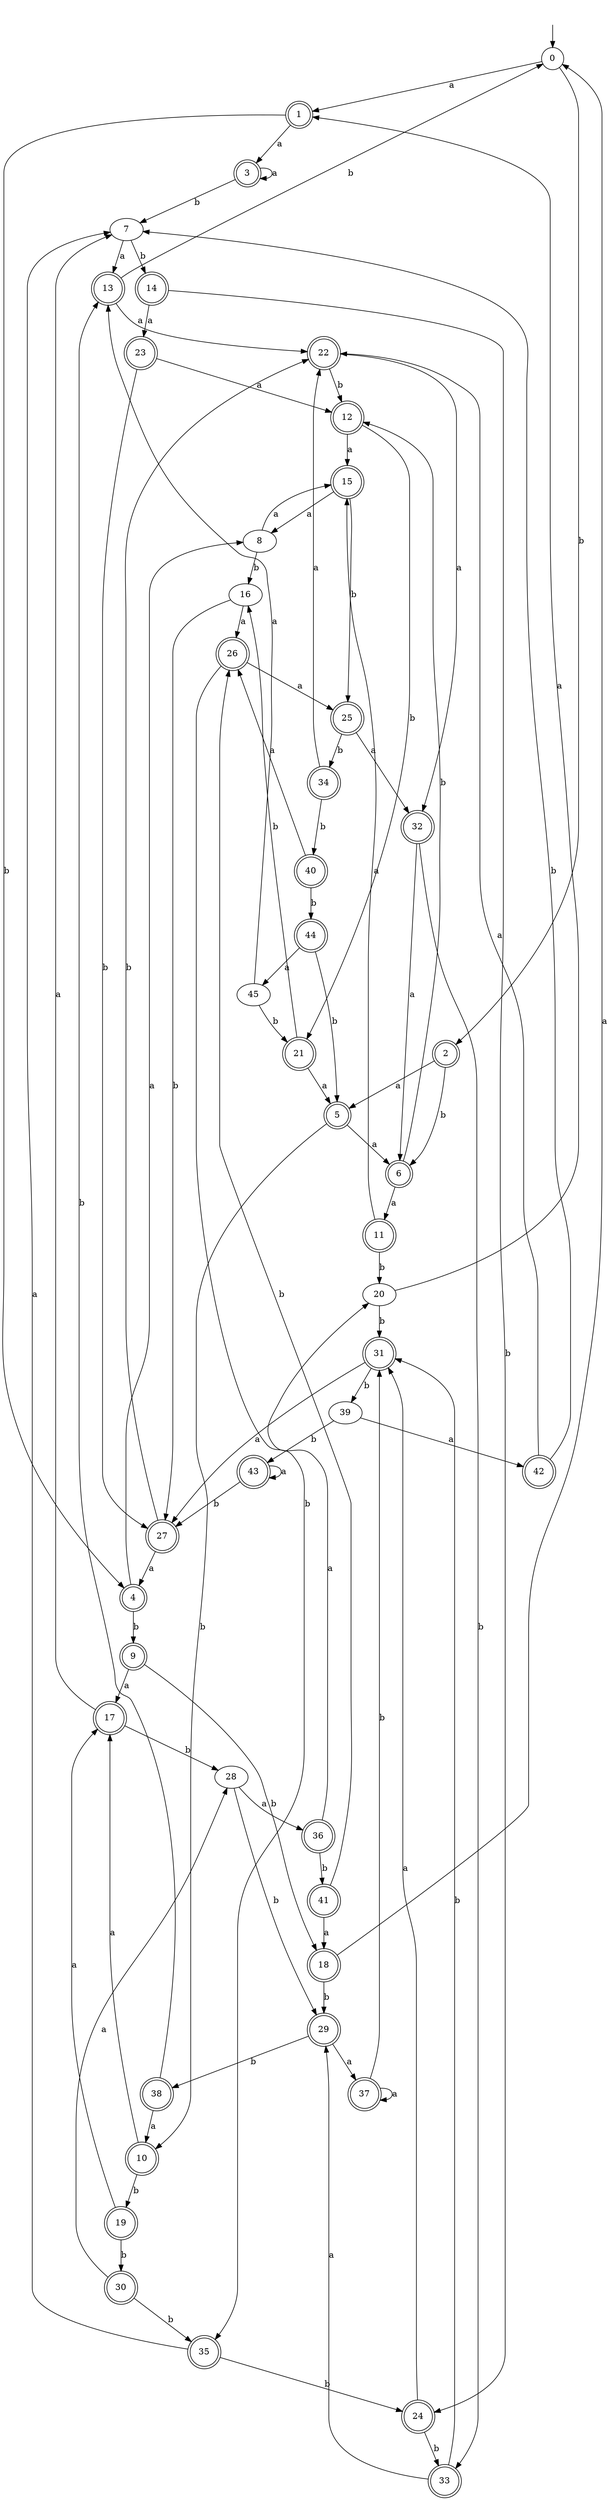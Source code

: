 digraph RandomDFA {
  __start0 [label="", shape=none];
  __start0 -> 0 [label=""];
  0 [shape=circle]
  0 -> 1 [label="a"]
  0 -> 2 [label="b"]
  1 [shape=doublecircle]
  1 -> 3 [label="a"]
  1 -> 4 [label="b"]
  2 [shape=doublecircle]
  2 -> 5 [label="a"]
  2 -> 6 [label="b"]
  3 [shape=doublecircle]
  3 -> 3 [label="a"]
  3 -> 7 [label="b"]
  4 [shape=doublecircle]
  4 -> 8 [label="a"]
  4 -> 9 [label="b"]
  5 [shape=doublecircle]
  5 -> 6 [label="a"]
  5 -> 10 [label="b"]
  6 [shape=doublecircle]
  6 -> 11 [label="a"]
  6 -> 12 [label="b"]
  7
  7 -> 13 [label="a"]
  7 -> 14 [label="b"]
  8
  8 -> 15 [label="a"]
  8 -> 16 [label="b"]
  9 [shape=doublecircle]
  9 -> 17 [label="a"]
  9 -> 18 [label="b"]
  10 [shape=doublecircle]
  10 -> 17 [label="a"]
  10 -> 19 [label="b"]
  11 [shape=doublecircle]
  11 -> 15 [label="a"]
  11 -> 20 [label="b"]
  12 [shape=doublecircle]
  12 -> 15 [label="a"]
  12 -> 21 [label="b"]
  13 [shape=doublecircle]
  13 -> 22 [label="a"]
  13 -> 0 [label="b"]
  14 [shape=doublecircle]
  14 -> 23 [label="a"]
  14 -> 24 [label="b"]
  15 [shape=doublecircle]
  15 -> 8 [label="a"]
  15 -> 25 [label="b"]
  16
  16 -> 26 [label="a"]
  16 -> 27 [label="b"]
  17 [shape=doublecircle]
  17 -> 7 [label="a"]
  17 -> 28 [label="b"]
  18 [shape=doublecircle]
  18 -> 0 [label="a"]
  18 -> 29 [label="b"]
  19 [shape=doublecircle]
  19 -> 17 [label="a"]
  19 -> 30 [label="b"]
  20
  20 -> 1 [label="a"]
  20 -> 31 [label="b"]
  21 [shape=doublecircle]
  21 -> 5 [label="a"]
  21 -> 16 [label="b"]
  22 [shape=doublecircle]
  22 -> 32 [label="a"]
  22 -> 12 [label="b"]
  23 [shape=doublecircle]
  23 -> 12 [label="a"]
  23 -> 27 [label="b"]
  24 [shape=doublecircle]
  24 -> 31 [label="a"]
  24 -> 33 [label="b"]
  25 [shape=doublecircle]
  25 -> 32 [label="a"]
  25 -> 34 [label="b"]
  26 [shape=doublecircle]
  26 -> 25 [label="a"]
  26 -> 35 [label="b"]
  27 [shape=doublecircle]
  27 -> 4 [label="a"]
  27 -> 22 [label="b"]
  28
  28 -> 36 [label="a"]
  28 -> 29 [label="b"]
  29 [shape=doublecircle]
  29 -> 37 [label="a"]
  29 -> 38 [label="b"]
  30 [shape=doublecircle]
  30 -> 28 [label="a"]
  30 -> 35 [label="b"]
  31 [shape=doublecircle]
  31 -> 27 [label="a"]
  31 -> 39 [label="b"]
  32 [shape=doublecircle]
  32 -> 6 [label="a"]
  32 -> 33 [label="b"]
  33 [shape=doublecircle]
  33 -> 29 [label="a"]
  33 -> 31 [label="b"]
  34 [shape=doublecircle]
  34 -> 22 [label="a"]
  34 -> 40 [label="b"]
  35 [shape=doublecircle]
  35 -> 7 [label="a"]
  35 -> 24 [label="b"]
  36 [shape=doublecircle]
  36 -> 20 [label="a"]
  36 -> 41 [label="b"]
  37 [shape=doublecircle]
  37 -> 37 [label="a"]
  37 -> 31 [label="b"]
  38 [shape=doublecircle]
  38 -> 10 [label="a"]
  38 -> 13 [label="b"]
  39
  39 -> 42 [label="a"]
  39 -> 43 [label="b"]
  40 [shape=doublecircle]
  40 -> 26 [label="a"]
  40 -> 44 [label="b"]
  41 [shape=doublecircle]
  41 -> 18 [label="a"]
  41 -> 26 [label="b"]
  42 [shape=doublecircle]
  42 -> 22 [label="a"]
  42 -> 7 [label="b"]
  43 [shape=doublecircle]
  43 -> 43 [label="a"]
  43 -> 27 [label="b"]
  44 [shape=doublecircle]
  44 -> 45 [label="a"]
  44 -> 5 [label="b"]
  45
  45 -> 13 [label="a"]
  45 -> 21 [label="b"]
}

